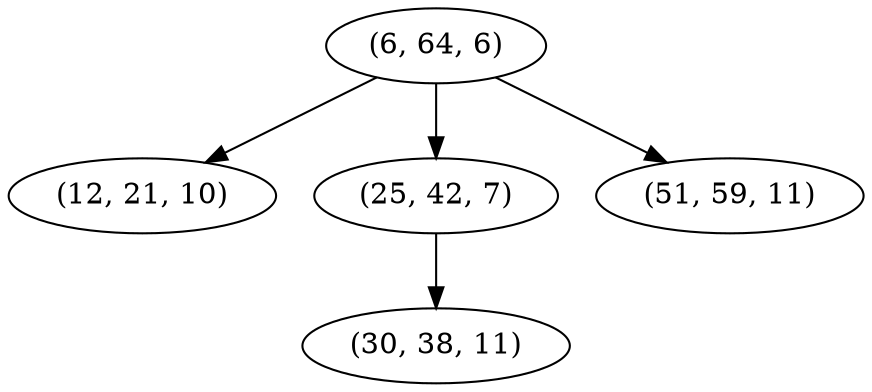 digraph tree {
    "(6, 64, 6)";
    "(12, 21, 10)";
    "(25, 42, 7)";
    "(30, 38, 11)";
    "(51, 59, 11)";
    "(6, 64, 6)" -> "(12, 21, 10)";
    "(6, 64, 6)" -> "(25, 42, 7)";
    "(6, 64, 6)" -> "(51, 59, 11)";
    "(25, 42, 7)" -> "(30, 38, 11)";
}
